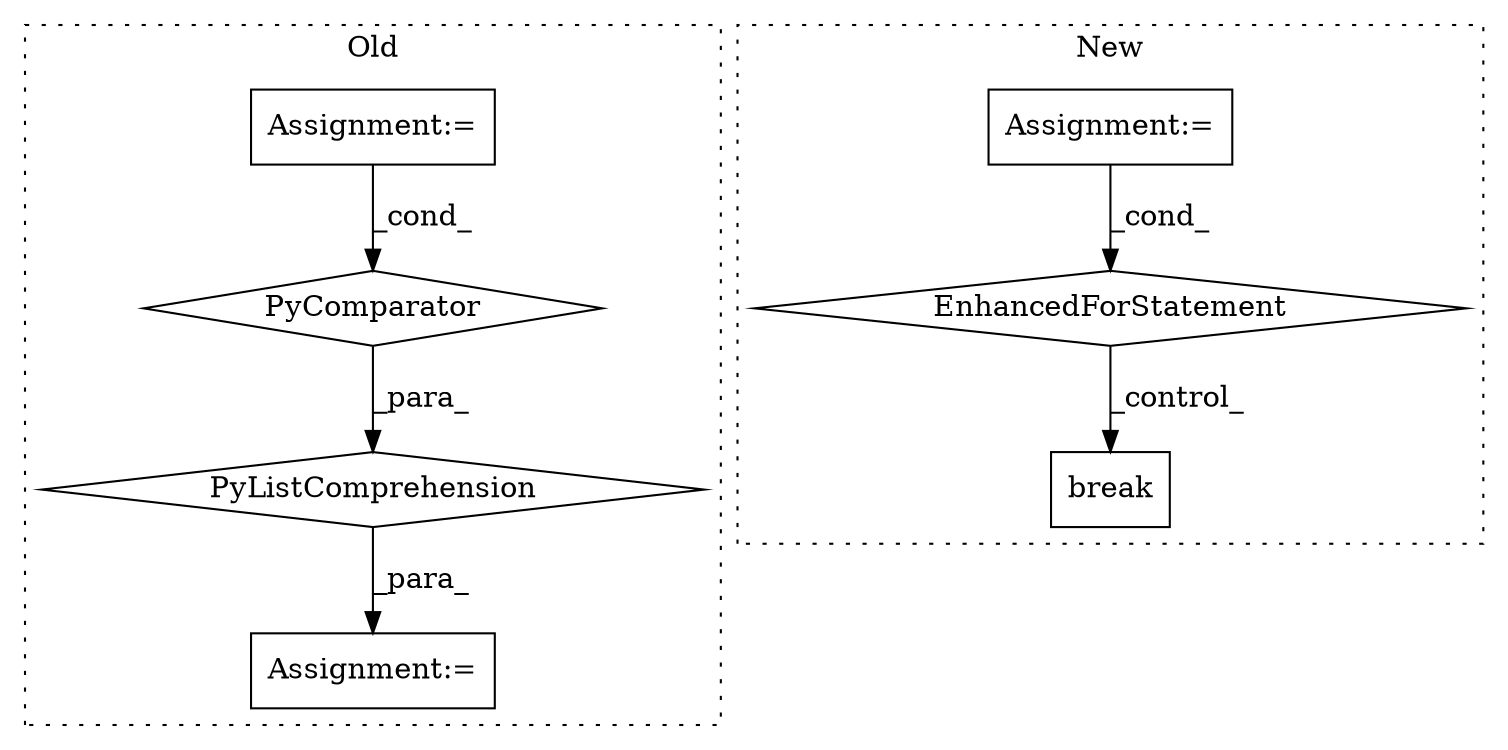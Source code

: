 digraph G {
subgraph cluster0 {
1 [label="PyListComprehension" a="109" s="2680" l="118" shape="diamond"];
3 [label="PyComparator" a="113" s="2759" l="31" shape="diamond"];
4 [label="Assignment:=" a="7" s="2666" l="14" shape="box"];
7 [label="Assignment:=" a="7" s="2759" l="31" shape="box"];
label = "Old";
style="dotted";
}
subgraph cluster1 {
2 [label="break" a="10" s="2808" l="6" shape="box"];
5 [label="EnhancedForStatement" a="70" s="2521,2625" l="61,2" shape="diamond"];
6 [label="Assignment:=" a="7" s="2521,2625" l="61,2" shape="box"];
label = "New";
style="dotted";
}
1 -> 4 [label="_para_"];
3 -> 1 [label="_para_"];
5 -> 2 [label="_control_"];
6 -> 5 [label="_cond_"];
7 -> 3 [label="_cond_"];
}